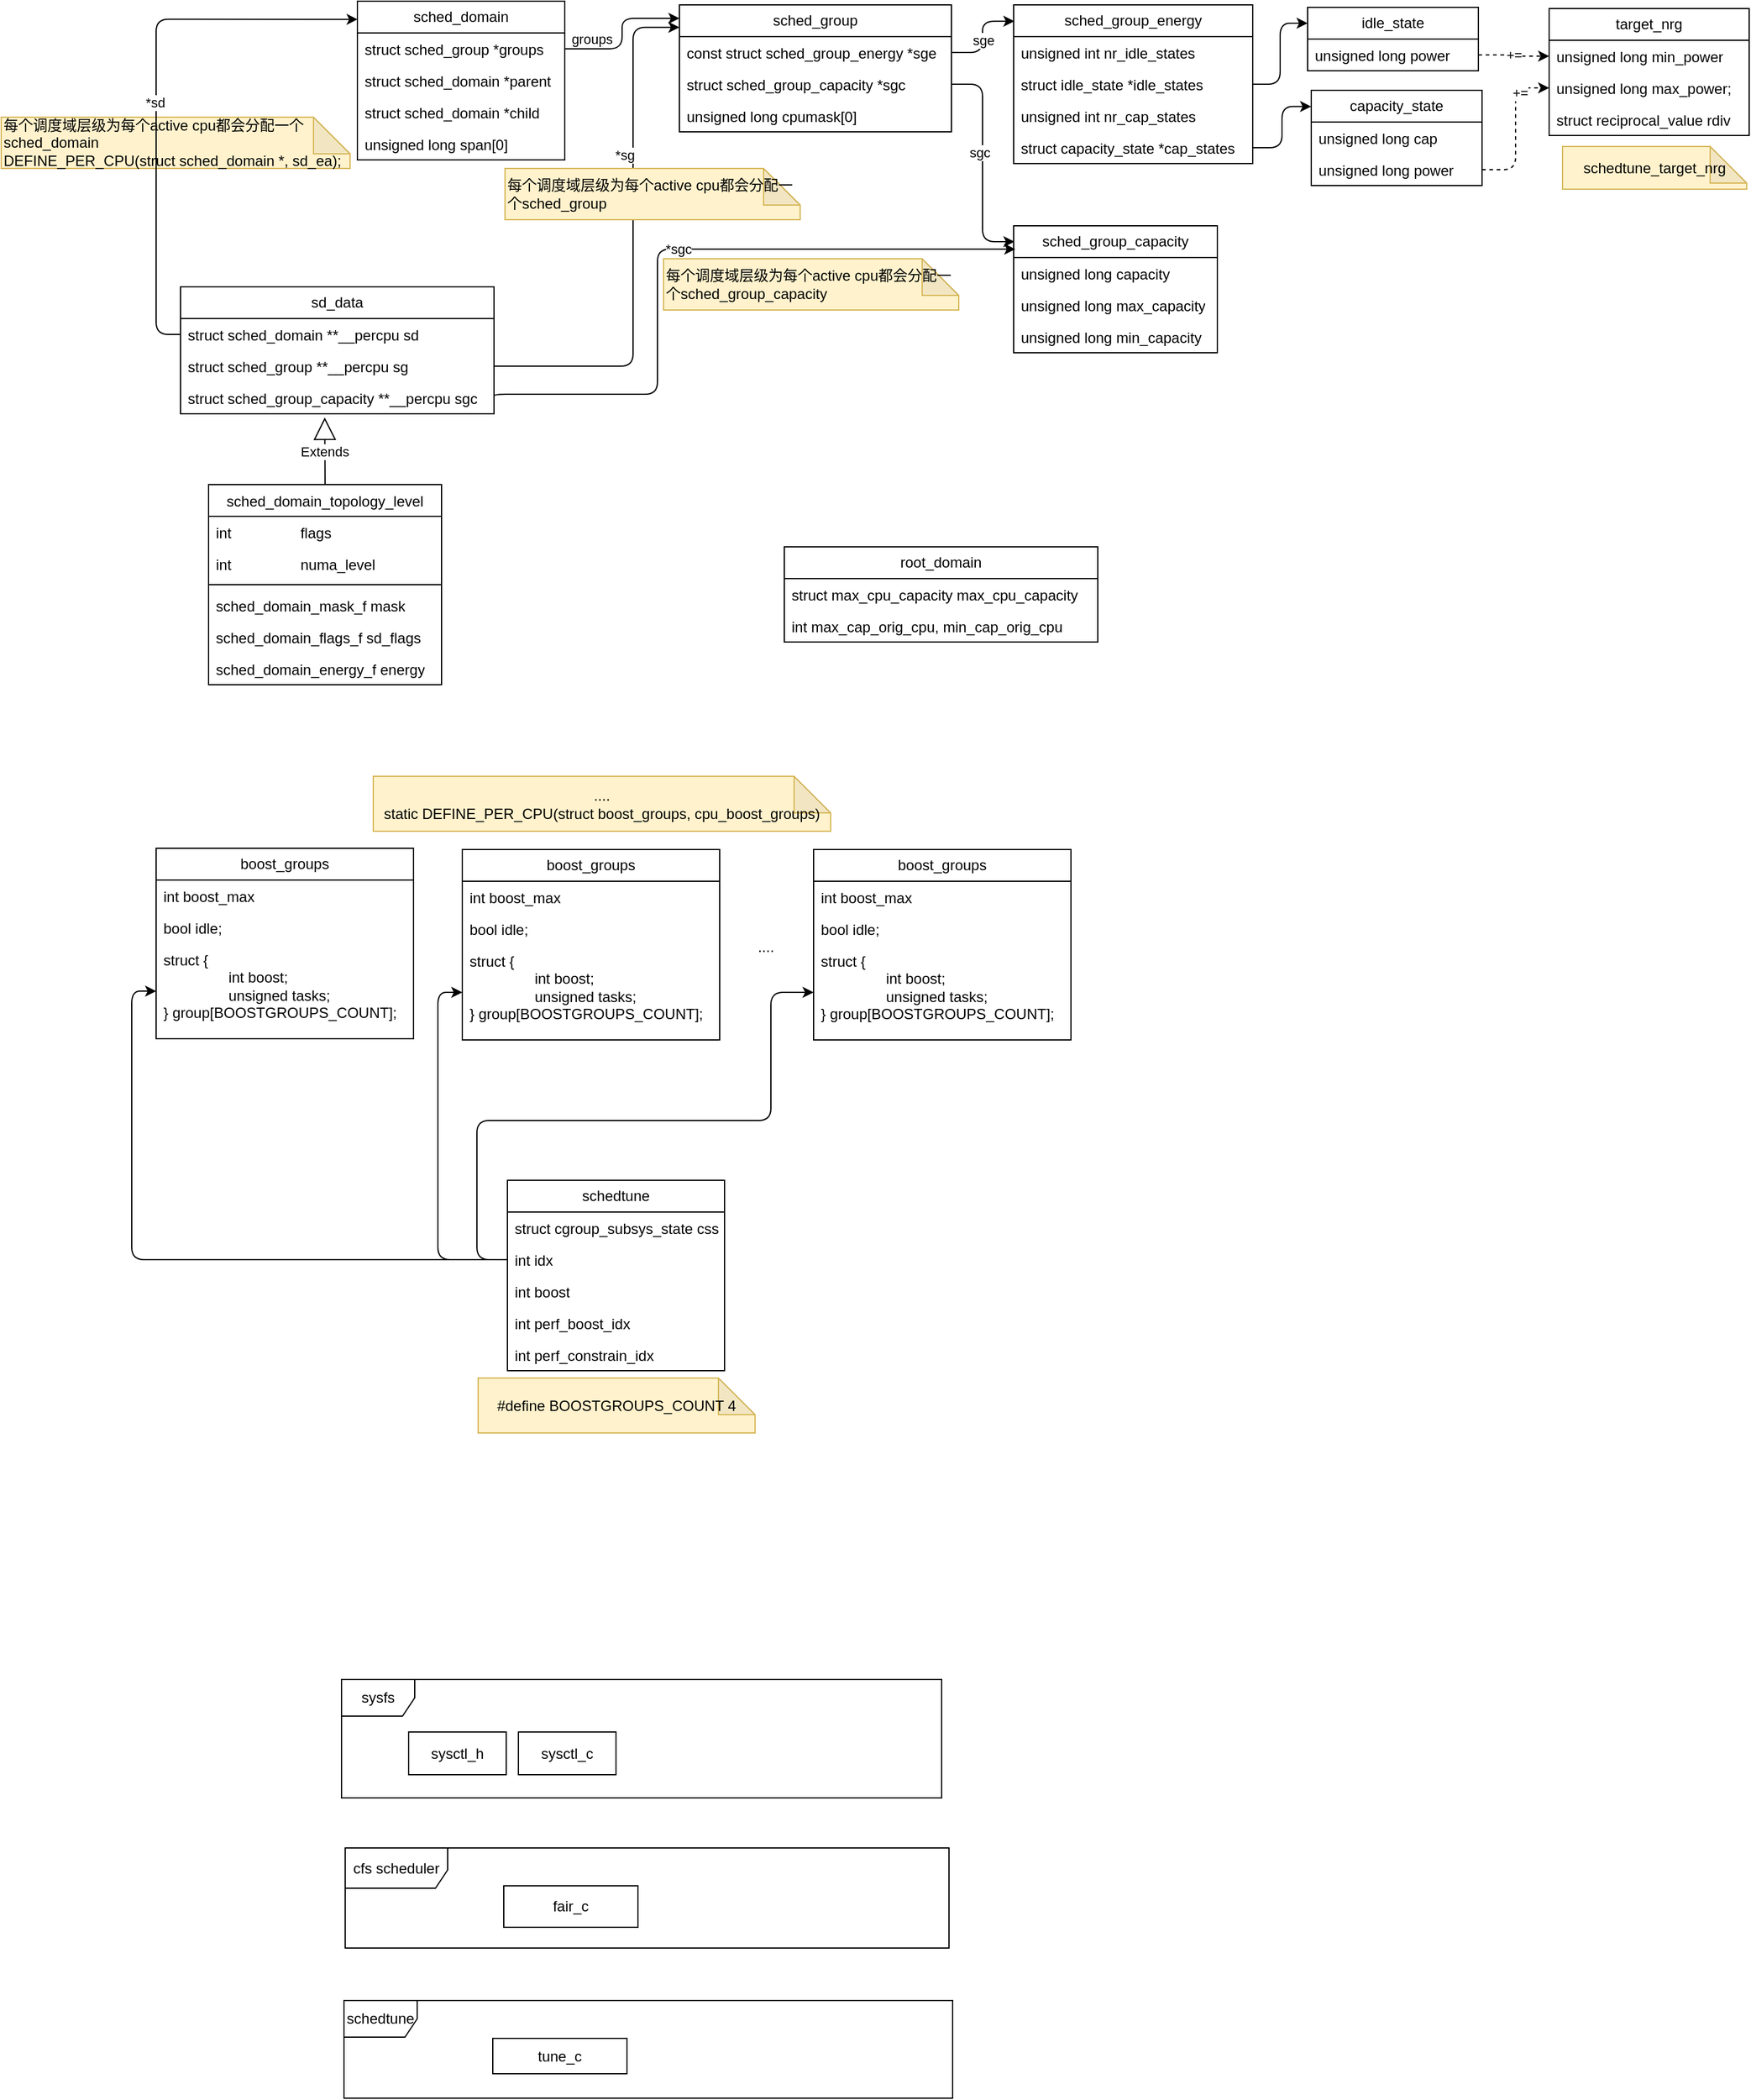 <mxfile version="24.2.2" type="github">
  <diagram name="第 1 页" id="01agbYeh8jdvlxJhbr0P">
    <mxGraphModel dx="1475" dy="871" grid="0" gridSize="10" guides="0" tooltips="1" connect="1" arrows="1" fold="1" page="0" pageScale="1" pageWidth="827" pageHeight="1169" math="0" shadow="0">
      <root>
        <mxCell id="0" />
        <mxCell id="1" parent="0" />
        <mxCell id="DIjDcMSTwJ1lfGA5DYHn-1" value="target_nrg" style="swimlane;fontStyle=0;childLayout=stackLayout;horizontal=1;startSize=26;fillColor=none;horizontalStack=0;resizeParent=1;resizeParentMax=0;resizeLast=0;collapsible=1;marginBottom=0;whiteSpace=wrap;html=1;" parent="1" vertex="1">
          <mxGeometry x="1111" y="-103" width="164" height="104" as="geometry" />
        </mxCell>
        <mxCell id="DIjDcMSTwJ1lfGA5DYHn-2" value="unsigned long min_power" style="text;strokeColor=none;fillColor=none;align=left;verticalAlign=top;spacingLeft=4;spacingRight=4;overflow=hidden;rotatable=0;points=[[0,0.5],[1,0.5]];portConstraint=eastwest;whiteSpace=wrap;html=1;" parent="DIjDcMSTwJ1lfGA5DYHn-1" vertex="1">
          <mxGeometry y="26" width="164" height="26" as="geometry" />
        </mxCell>
        <mxCell id="DIjDcMSTwJ1lfGA5DYHn-3" value="unsigned long max_power;" style="text;strokeColor=none;fillColor=none;align=left;verticalAlign=top;spacingLeft=4;spacingRight=4;overflow=hidden;rotatable=0;points=[[0,0.5],[1,0.5]];portConstraint=eastwest;whiteSpace=wrap;html=1;" parent="DIjDcMSTwJ1lfGA5DYHn-1" vertex="1">
          <mxGeometry y="52" width="164" height="26" as="geometry" />
        </mxCell>
        <mxCell id="DIjDcMSTwJ1lfGA5DYHn-4" value="struct reciprocal_value rdiv" style="text;strokeColor=none;fillColor=none;align=left;verticalAlign=top;spacingLeft=4;spacingRight=4;overflow=hidden;rotatable=0;points=[[0,0.5],[1,0.5]];portConstraint=eastwest;whiteSpace=wrap;html=1;" parent="DIjDcMSTwJ1lfGA5DYHn-1" vertex="1">
          <mxGeometry y="78" width="164" height="26" as="geometry" />
        </mxCell>
        <mxCell id="DIjDcMSTwJ1lfGA5DYHn-5" value="sched_domain" style="swimlane;fontStyle=0;childLayout=stackLayout;horizontal=1;startSize=26;fillColor=none;horizontalStack=0;resizeParent=1;resizeParentMax=0;resizeLast=0;collapsible=1;marginBottom=0;whiteSpace=wrap;html=1;" parent="1" vertex="1">
          <mxGeometry x="134" y="-109" width="170" height="130" as="geometry" />
        </mxCell>
        <mxCell id="DIjDcMSTwJ1lfGA5DYHn-6" value="struct sched_group *groups" style="text;strokeColor=none;fillColor=none;align=left;verticalAlign=top;spacingLeft=4;spacingRight=4;overflow=hidden;rotatable=0;points=[[0,0.5],[1,0.5]];portConstraint=eastwest;whiteSpace=wrap;html=1;" parent="DIjDcMSTwJ1lfGA5DYHn-5" vertex="1">
          <mxGeometry y="26" width="170" height="26" as="geometry" />
        </mxCell>
        <mxCell id="DIjDcMSTwJ1lfGA5DYHn-7" value="struct sched_domain *parent" style="text;strokeColor=none;fillColor=none;align=left;verticalAlign=top;spacingLeft=4;spacingRight=4;overflow=hidden;rotatable=0;points=[[0,0.5],[1,0.5]];portConstraint=eastwest;whiteSpace=wrap;html=1;" parent="DIjDcMSTwJ1lfGA5DYHn-5" vertex="1">
          <mxGeometry y="52" width="170" height="26" as="geometry" />
        </mxCell>
        <mxCell id="VDW7BR7wvnO6Wit2rarF-36" value="struct sched_domain *child" style="text;strokeColor=none;fillColor=none;align=left;verticalAlign=top;spacingLeft=4;spacingRight=4;overflow=hidden;rotatable=0;points=[[0,0.5],[1,0.5]];portConstraint=eastwest;whiteSpace=wrap;html=1;" parent="DIjDcMSTwJ1lfGA5DYHn-5" vertex="1">
          <mxGeometry y="78" width="170" height="26" as="geometry" />
        </mxCell>
        <mxCell id="DIjDcMSTwJ1lfGA5DYHn-8" value="unsigned long span[0]" style="text;strokeColor=none;fillColor=none;align=left;verticalAlign=top;spacingLeft=4;spacingRight=4;overflow=hidden;rotatable=0;points=[[0,0.5],[1,0.5]];portConstraint=eastwest;whiteSpace=wrap;html=1;" parent="DIjDcMSTwJ1lfGA5DYHn-5" vertex="1">
          <mxGeometry y="104" width="170" height="26" as="geometry" />
        </mxCell>
        <mxCell id="DIjDcMSTwJ1lfGA5DYHn-9" value="sched_group" style="swimlane;fontStyle=0;childLayout=stackLayout;horizontal=1;startSize=26;fillColor=none;horizontalStack=0;resizeParent=1;resizeParentMax=0;resizeLast=0;collapsible=1;marginBottom=0;whiteSpace=wrap;html=1;" parent="1" vertex="1">
          <mxGeometry x="398" y="-106" width="223" height="104" as="geometry" />
        </mxCell>
        <mxCell id="DIjDcMSTwJ1lfGA5DYHn-10" value="const struct sched_group_energy *sge" style="text;strokeColor=none;fillColor=none;align=left;verticalAlign=top;spacingLeft=4;spacingRight=4;overflow=hidden;rotatable=0;points=[[0,0.5],[1,0.5]];portConstraint=eastwest;whiteSpace=wrap;html=1;" parent="DIjDcMSTwJ1lfGA5DYHn-9" vertex="1">
          <mxGeometry y="26" width="223" height="26" as="geometry" />
        </mxCell>
        <mxCell id="DIjDcMSTwJ1lfGA5DYHn-11" value="struct sched_group_capacity *sgc" style="text;strokeColor=none;fillColor=none;align=left;verticalAlign=top;spacingLeft=4;spacingRight=4;overflow=hidden;rotatable=0;points=[[0,0.5],[1,0.5]];portConstraint=eastwest;whiteSpace=wrap;html=1;" parent="DIjDcMSTwJ1lfGA5DYHn-9" vertex="1">
          <mxGeometry y="52" width="223" height="26" as="geometry" />
        </mxCell>
        <mxCell id="DIjDcMSTwJ1lfGA5DYHn-12" value="unsigned long cpumask[0]" style="text;strokeColor=none;fillColor=none;align=left;verticalAlign=top;spacingLeft=4;spacingRight=4;overflow=hidden;rotatable=0;points=[[0,0.5],[1,0.5]];portConstraint=eastwest;whiteSpace=wrap;html=1;" parent="DIjDcMSTwJ1lfGA5DYHn-9" vertex="1">
          <mxGeometry y="78" width="223" height="26" as="geometry" />
        </mxCell>
        <mxCell id="DIjDcMSTwJ1lfGA5DYHn-13" style="edgeStyle=orthogonalEdgeStyle;rounded=1;orthogonalLoop=1;jettySize=auto;html=1;entryX=0;entryY=0.106;entryDx=0;entryDy=0;entryPerimeter=0;curved=0;" parent="1" source="DIjDcMSTwJ1lfGA5DYHn-6" target="DIjDcMSTwJ1lfGA5DYHn-9" edge="1">
          <mxGeometry relative="1" as="geometry">
            <mxPoint x="380" y="-22" as="targetPoint" />
          </mxGeometry>
        </mxCell>
        <mxCell id="DIjDcMSTwJ1lfGA5DYHn-14" value="groups" style="edgeLabel;html=1;align=center;verticalAlign=middle;resizable=0;points=[];" parent="DIjDcMSTwJ1lfGA5DYHn-13" vertex="1" connectable="0">
          <mxGeometry x="-0.268" y="2" relative="1" as="geometry">
            <mxPoint x="-22" y="-6" as="offset" />
          </mxGeometry>
        </mxCell>
        <mxCell id="DIjDcMSTwJ1lfGA5DYHn-15" value="boost_groups" style="swimlane;fontStyle=0;childLayout=stackLayout;horizontal=1;startSize=26;fillColor=none;horizontalStack=0;resizeParent=1;resizeParentMax=0;resizeLast=0;collapsible=1;marginBottom=0;whiteSpace=wrap;html=1;" parent="1" vertex="1">
          <mxGeometry x="-31" y="585" width="211" height="156" as="geometry" />
        </mxCell>
        <mxCell id="DIjDcMSTwJ1lfGA5DYHn-16" value="int boost_max" style="text;strokeColor=none;fillColor=none;align=left;verticalAlign=top;spacingLeft=4;spacingRight=4;overflow=hidden;rotatable=0;points=[[0,0.5],[1,0.5]];portConstraint=eastwest;whiteSpace=wrap;html=1;" parent="DIjDcMSTwJ1lfGA5DYHn-15" vertex="1">
          <mxGeometry y="26" width="211" height="26" as="geometry" />
        </mxCell>
        <mxCell id="DIjDcMSTwJ1lfGA5DYHn-17" value="bool idle;" style="text;strokeColor=none;fillColor=none;align=left;verticalAlign=top;spacingLeft=4;spacingRight=4;overflow=hidden;rotatable=0;points=[[0,0.5],[1,0.5]];portConstraint=eastwest;whiteSpace=wrap;html=1;" parent="DIjDcMSTwJ1lfGA5DYHn-15" vertex="1">
          <mxGeometry y="52" width="211" height="26" as="geometry" />
        </mxCell>
        <mxCell id="DIjDcMSTwJ1lfGA5DYHn-18" value="&lt;div&gt;struct {&lt;/div&gt;&lt;div&gt;&lt;span style=&quot;background-color: initial;&quot;&gt;&amp;nbsp; &amp;nbsp; &amp;nbsp; &amp;nbsp; &amp;nbsp; &amp;nbsp; &amp;nbsp; &amp;nbsp; int boost;&lt;/span&gt;&lt;br&gt;&lt;/div&gt;&lt;div&gt;&lt;span style=&quot;background-color: initial;&quot;&gt;&amp;nbsp; &amp;nbsp; &amp;nbsp; &amp;nbsp; &amp;nbsp; &amp;nbsp; &amp;nbsp; &amp;nbsp; unsigned tasks;&lt;/span&gt;&lt;/div&gt;&lt;div&gt;&lt;span style=&quot;background-color: initial;&quot;&gt;} group[BOOSTGROUPS_COUNT];&lt;/span&gt;&lt;/div&gt;" style="text;strokeColor=none;fillColor=none;align=left;verticalAlign=top;spacingLeft=4;spacingRight=4;overflow=hidden;rotatable=0;points=[[0,0.5],[1,0.5]];portConstraint=eastwest;whiteSpace=wrap;html=1;" parent="DIjDcMSTwJ1lfGA5DYHn-15" vertex="1">
          <mxGeometry y="78" width="211" height="78" as="geometry" />
        </mxCell>
        <mxCell id="DIjDcMSTwJ1lfGA5DYHn-24" value="schedtune" style="swimlane;fontStyle=0;childLayout=stackLayout;horizontal=1;startSize=26;fillColor=none;horizontalStack=0;resizeParent=1;resizeParentMax=0;resizeLast=0;collapsible=1;marginBottom=0;whiteSpace=wrap;html=1;" parent="1" vertex="1">
          <mxGeometry x="257" y="857" width="178" height="156" as="geometry" />
        </mxCell>
        <mxCell id="DIjDcMSTwJ1lfGA5DYHn-25" value="struct cgroup_subsys_state css" style="text;strokeColor=none;fillColor=none;align=left;verticalAlign=top;spacingLeft=4;spacingRight=4;overflow=hidden;rotatable=0;points=[[0,0.5],[1,0.5]];portConstraint=eastwest;whiteSpace=wrap;html=1;" parent="DIjDcMSTwJ1lfGA5DYHn-24" vertex="1">
          <mxGeometry y="26" width="178" height="26" as="geometry" />
        </mxCell>
        <mxCell id="DIjDcMSTwJ1lfGA5DYHn-26" value="int idx" style="text;strokeColor=none;fillColor=none;align=left;verticalAlign=top;spacingLeft=4;spacingRight=4;overflow=hidden;rotatable=0;points=[[0,0.5],[1,0.5]];portConstraint=eastwest;whiteSpace=wrap;html=1;" parent="DIjDcMSTwJ1lfGA5DYHn-24" vertex="1">
          <mxGeometry y="52" width="178" height="26" as="geometry" />
        </mxCell>
        <mxCell id="DIjDcMSTwJ1lfGA5DYHn-27" value="int boost" style="text;strokeColor=none;fillColor=none;align=left;verticalAlign=top;spacingLeft=4;spacingRight=4;overflow=hidden;rotatable=0;points=[[0,0.5],[1,0.5]];portConstraint=eastwest;whiteSpace=wrap;html=1;" parent="DIjDcMSTwJ1lfGA5DYHn-24" vertex="1">
          <mxGeometry y="78" width="178" height="26" as="geometry" />
        </mxCell>
        <mxCell id="DIjDcMSTwJ1lfGA5DYHn-28" value="int perf_boost_idx" style="text;strokeColor=none;fillColor=none;align=left;verticalAlign=top;spacingLeft=4;spacingRight=4;overflow=hidden;rotatable=0;points=[[0,0.5],[1,0.5]];portConstraint=eastwest;whiteSpace=wrap;html=1;" parent="DIjDcMSTwJ1lfGA5DYHn-24" vertex="1">
          <mxGeometry y="104" width="178" height="26" as="geometry" />
        </mxCell>
        <mxCell id="DIjDcMSTwJ1lfGA5DYHn-29" value="int perf_constrain_idx" style="text;strokeColor=none;fillColor=none;align=left;verticalAlign=top;spacingLeft=4;spacingRight=4;overflow=hidden;rotatable=0;points=[[0,0.5],[1,0.5]];portConstraint=eastwest;whiteSpace=wrap;html=1;" parent="DIjDcMSTwJ1lfGA5DYHn-24" vertex="1">
          <mxGeometry y="130" width="178" height="26" as="geometry" />
        </mxCell>
        <mxCell id="DIjDcMSTwJ1lfGA5DYHn-30" value="&lt;div&gt;....&lt;/div&gt;static DEFINE_PER_CPU(struct boost_groups, cpu_boost_groups)" style="shape=note;whiteSpace=wrap;html=1;backgroundOutline=1;darkOpacity=0.05;fillColor=#fff2cc;strokeColor=#d6b656;" parent="1" vertex="1">
          <mxGeometry x="147" y="526" width="375" height="45" as="geometry" />
        </mxCell>
        <mxCell id="VDW7BR7wvnO6Wit2rarF-1" value="schedtune_target_nrg" style="shape=note;whiteSpace=wrap;html=1;backgroundOutline=1;darkOpacity=0.05;fillColor=#fff2cc;strokeColor=#d6b656;" parent="1" vertex="1">
          <mxGeometry x="1122" y="10" width="151" height="35" as="geometry" />
        </mxCell>
        <mxCell id="VDW7BR7wvnO6Wit2rarF-11" value="sched_group_capacity" style="swimlane;fontStyle=0;childLayout=stackLayout;horizontal=1;startSize=26;fillColor=none;horizontalStack=0;resizeParent=1;resizeParentMax=0;resizeLast=0;collapsible=1;marginBottom=0;whiteSpace=wrap;html=1;" parent="1" vertex="1">
          <mxGeometry x="672" y="75" width="167" height="104" as="geometry" />
        </mxCell>
        <mxCell id="VDW7BR7wvnO6Wit2rarF-12" value="unsigned long capacity" style="text;strokeColor=none;fillColor=none;align=left;verticalAlign=top;spacingLeft=4;spacingRight=4;overflow=hidden;rotatable=0;points=[[0,0.5],[1,0.5]];portConstraint=eastwest;whiteSpace=wrap;html=1;" parent="VDW7BR7wvnO6Wit2rarF-11" vertex="1">
          <mxGeometry y="26" width="167" height="26" as="geometry" />
        </mxCell>
        <mxCell id="VDW7BR7wvnO6Wit2rarF-13" value="unsigned long max_capacity" style="text;strokeColor=none;fillColor=none;align=left;verticalAlign=top;spacingLeft=4;spacingRight=4;overflow=hidden;rotatable=0;points=[[0,0.5],[1,0.5]];portConstraint=eastwest;whiteSpace=wrap;html=1;" parent="VDW7BR7wvnO6Wit2rarF-11" vertex="1">
          <mxGeometry y="52" width="167" height="26" as="geometry" />
        </mxCell>
        <mxCell id="VDW7BR7wvnO6Wit2rarF-14" value="unsigned long min_capacity" style="text;strokeColor=none;fillColor=none;align=left;verticalAlign=top;spacingLeft=4;spacingRight=4;overflow=hidden;rotatable=0;points=[[0,0.5],[1,0.5]];portConstraint=eastwest;whiteSpace=wrap;html=1;" parent="VDW7BR7wvnO6Wit2rarF-11" vertex="1">
          <mxGeometry y="78" width="167" height="26" as="geometry" />
        </mxCell>
        <mxCell id="VDW7BR7wvnO6Wit2rarF-16" style="edgeStyle=orthogonalEdgeStyle;rounded=1;orthogonalLoop=1;jettySize=auto;html=1;entryX=0.004;entryY=0.125;entryDx=0;entryDy=0;entryPerimeter=0;exitX=1;exitY=0.5;exitDx=0;exitDy=0;curved=0;" parent="1" source="DIjDcMSTwJ1lfGA5DYHn-11" target="VDW7BR7wvnO6Wit2rarF-11" edge="1">
          <mxGeometry relative="1" as="geometry" />
        </mxCell>
        <mxCell id="VDW7BR7wvnO6Wit2rarF-17" value="sgc" style="edgeLabel;html=1;align=center;verticalAlign=middle;resizable=0;points=[];" parent="VDW7BR7wvnO6Wit2rarF-16" vertex="1" connectable="0">
          <mxGeometry x="-0.1" y="-2" relative="1" as="geometry">
            <mxPoint x="-1" as="offset" />
          </mxGeometry>
        </mxCell>
        <mxCell id="VDW7BR7wvnO6Wit2rarF-18" value="sched_group_energy" style="swimlane;fontStyle=0;childLayout=stackLayout;horizontal=1;startSize=26;fillColor=none;horizontalStack=0;resizeParent=1;resizeParentMax=0;resizeLast=0;collapsible=1;marginBottom=0;whiteSpace=wrap;html=1;" parent="1" vertex="1">
          <mxGeometry x="672" y="-106" width="196" height="130" as="geometry" />
        </mxCell>
        <mxCell id="VDW7BR7wvnO6Wit2rarF-19" value="unsigned int nr_idle_states" style="text;strokeColor=none;fillColor=none;align=left;verticalAlign=top;spacingLeft=4;spacingRight=4;overflow=hidden;rotatable=0;points=[[0,0.5],[1,0.5]];portConstraint=eastwest;whiteSpace=wrap;html=1;" parent="VDW7BR7wvnO6Wit2rarF-18" vertex="1">
          <mxGeometry y="26" width="196" height="26" as="geometry" />
        </mxCell>
        <mxCell id="VDW7BR7wvnO6Wit2rarF-20" value="struct idle_state *idle_states" style="text;strokeColor=none;fillColor=none;align=left;verticalAlign=top;spacingLeft=4;spacingRight=4;overflow=hidden;rotatable=0;points=[[0,0.5],[1,0.5]];portConstraint=eastwest;whiteSpace=wrap;html=1;" parent="VDW7BR7wvnO6Wit2rarF-18" vertex="1">
          <mxGeometry y="52" width="196" height="26" as="geometry" />
        </mxCell>
        <mxCell id="VDW7BR7wvnO6Wit2rarF-21" value="unsigned int nr_cap_states" style="text;strokeColor=none;fillColor=none;align=left;verticalAlign=top;spacingLeft=4;spacingRight=4;overflow=hidden;rotatable=0;points=[[0,0.5],[1,0.5]];portConstraint=eastwest;whiteSpace=wrap;html=1;" parent="VDW7BR7wvnO6Wit2rarF-18" vertex="1">
          <mxGeometry y="78" width="196" height="26" as="geometry" />
        </mxCell>
        <mxCell id="VDW7BR7wvnO6Wit2rarF-22" value="struct capacity_state *cap_states" style="text;strokeColor=none;fillColor=none;align=left;verticalAlign=top;spacingLeft=4;spacingRight=4;overflow=hidden;rotatable=0;points=[[0,0.5],[1,0.5]];portConstraint=eastwest;whiteSpace=wrap;html=1;" parent="VDW7BR7wvnO6Wit2rarF-18" vertex="1">
          <mxGeometry y="104" width="196" height="26" as="geometry" />
        </mxCell>
        <mxCell id="VDW7BR7wvnO6Wit2rarF-23" style="edgeStyle=orthogonalEdgeStyle;rounded=1;orthogonalLoop=1;jettySize=auto;html=1;entryX=0.003;entryY=0.103;entryDx=0;entryDy=0;entryPerimeter=0;curved=0;" parent="1" source="DIjDcMSTwJ1lfGA5DYHn-10" target="VDW7BR7wvnO6Wit2rarF-18" edge="1">
          <mxGeometry relative="1" as="geometry" />
        </mxCell>
        <mxCell id="VDW7BR7wvnO6Wit2rarF-24" value="sge" style="edgeLabel;html=1;align=center;verticalAlign=middle;resizable=0;points=[];" parent="VDW7BR7wvnO6Wit2rarF-23" vertex="1" connectable="0">
          <mxGeometry x="-0.063" relative="1" as="geometry">
            <mxPoint as="offset" />
          </mxGeometry>
        </mxCell>
        <mxCell id="VDW7BR7wvnO6Wit2rarF-25" value="idle_state" style="swimlane;fontStyle=0;childLayout=stackLayout;horizontal=1;startSize=26;fillColor=none;horizontalStack=0;resizeParent=1;resizeParentMax=0;resizeLast=0;collapsible=1;marginBottom=0;whiteSpace=wrap;html=1;" parent="1" vertex="1">
          <mxGeometry x="913" y="-104" width="140" height="52" as="geometry" />
        </mxCell>
        <mxCell id="VDW7BR7wvnO6Wit2rarF-26" value="unsigned long power" style="text;strokeColor=none;fillColor=none;align=left;verticalAlign=top;spacingLeft=4;spacingRight=4;overflow=hidden;rotatable=0;points=[[0,0.5],[1,0.5]];portConstraint=eastwest;whiteSpace=wrap;html=1;" parent="VDW7BR7wvnO6Wit2rarF-25" vertex="1">
          <mxGeometry y="26" width="140" height="26" as="geometry" />
        </mxCell>
        <mxCell id="VDW7BR7wvnO6Wit2rarF-29" style="edgeStyle=orthogonalEdgeStyle;rounded=1;orthogonalLoop=1;jettySize=auto;html=1;entryX=0;entryY=0.25;entryDx=0;entryDy=0;curved=0;" parent="1" source="VDW7BR7wvnO6Wit2rarF-20" target="VDW7BR7wvnO6Wit2rarF-25" edge="1">
          <mxGeometry relative="1" as="geometry" />
        </mxCell>
        <mxCell id="VDW7BR7wvnO6Wit2rarF-30" value="capacity_state" style="swimlane;fontStyle=0;childLayout=stackLayout;horizontal=1;startSize=26;fillColor=none;horizontalStack=0;resizeParent=1;resizeParentMax=0;resizeLast=0;collapsible=1;marginBottom=0;whiteSpace=wrap;html=1;" parent="1" vertex="1">
          <mxGeometry x="916" y="-36" width="140" height="78" as="geometry" />
        </mxCell>
        <mxCell id="VDW7BR7wvnO6Wit2rarF-31" value="unsigned long cap" style="text;strokeColor=none;fillColor=none;align=left;verticalAlign=top;spacingLeft=4;spacingRight=4;overflow=hidden;rotatable=0;points=[[0,0.5],[1,0.5]];portConstraint=eastwest;whiteSpace=wrap;html=1;" parent="VDW7BR7wvnO6Wit2rarF-30" vertex="1">
          <mxGeometry y="26" width="140" height="26" as="geometry" />
        </mxCell>
        <mxCell id="VDW7BR7wvnO6Wit2rarF-32" value="unsigned long power" style="text;strokeColor=none;fillColor=none;align=left;verticalAlign=top;spacingLeft=4;spacingRight=4;overflow=hidden;rotatable=0;points=[[0,0.5],[1,0.5]];portConstraint=eastwest;whiteSpace=wrap;html=1;" parent="VDW7BR7wvnO6Wit2rarF-30" vertex="1">
          <mxGeometry y="52" width="140" height="26" as="geometry" />
        </mxCell>
        <mxCell id="VDW7BR7wvnO6Wit2rarF-34" style="edgeStyle=orthogonalEdgeStyle;rounded=1;orthogonalLoop=1;jettySize=auto;html=1;entryX=-0.001;entryY=0.17;entryDx=0;entryDy=0;entryPerimeter=0;curved=0;" parent="1" source="VDW7BR7wvnO6Wit2rarF-22" target="VDW7BR7wvnO6Wit2rarF-30" edge="1">
          <mxGeometry relative="1" as="geometry" />
        </mxCell>
        <mxCell id="VDW7BR7wvnO6Wit2rarF-37" value="&lt;div&gt;每个调度域层级为每个active cpu都会分配一个sched_domain&lt;/div&gt;DEFINE_PER_CPU(struct sched_domain *, sd_ea);" style="shape=note;whiteSpace=wrap;html=1;backgroundOutline=1;darkOpacity=0.05;fillColor=#fff2cc;strokeColor=#d6b656;align=left;" parent="1" vertex="1">
          <mxGeometry x="-158" y="-14" width="286" height="42" as="geometry" />
        </mxCell>
        <mxCell id="VDW7BR7wvnO6Wit2rarF-54" style="edgeStyle=orthogonalEdgeStyle;rounded=1;orthogonalLoop=1;jettySize=auto;html=1;entryX=0;entryY=0.5;entryDx=0;entryDy=0;curved=0;dashed=1;" parent="1" source="VDW7BR7wvnO6Wit2rarF-26" target="DIjDcMSTwJ1lfGA5DYHn-2" edge="1">
          <mxGeometry relative="1" as="geometry" />
        </mxCell>
        <mxCell id="VDW7BR7wvnO6Wit2rarF-56" value="+=" style="edgeLabel;html=1;align=center;verticalAlign=middle;resizable=0;points=[];" parent="VDW7BR7wvnO6Wit2rarF-54" vertex="1" connectable="0">
          <mxGeometry x="-0.027" relative="1" as="geometry">
            <mxPoint as="offset" />
          </mxGeometry>
        </mxCell>
        <mxCell id="VDW7BR7wvnO6Wit2rarF-55" style="edgeStyle=orthogonalEdgeStyle;rounded=1;orthogonalLoop=1;jettySize=auto;html=1;entryX=0;entryY=0.5;entryDx=0;entryDy=0;curved=0;dashed=1;" parent="1" source="VDW7BR7wvnO6Wit2rarF-32" target="DIjDcMSTwJ1lfGA5DYHn-3" edge="1">
          <mxGeometry relative="1" as="geometry" />
        </mxCell>
        <mxCell id="VDW7BR7wvnO6Wit2rarF-57" value="+=" style="edgeLabel;html=1;align=center;verticalAlign=middle;resizable=0;points=[];" parent="VDW7BR7wvnO6Wit2rarF-55" vertex="1" connectable="0">
          <mxGeometry x="0.481" y="-3" relative="1" as="geometry">
            <mxPoint as="offset" />
          </mxGeometry>
        </mxCell>
        <mxCell id="XPc6dLiuJMic1bVL03bc-5" value="sd_data" style="swimlane;fontStyle=0;childLayout=stackLayout;horizontal=1;startSize=26;fillColor=none;horizontalStack=0;resizeParent=1;resizeParentMax=0;resizeLast=0;collapsible=1;marginBottom=0;whiteSpace=wrap;html=1;" parent="1" vertex="1">
          <mxGeometry x="-11" y="125" width="257" height="104" as="geometry" />
        </mxCell>
        <mxCell id="XPc6dLiuJMic1bVL03bc-6" value="struct sched_domain **__percpu sd" style="text;strokeColor=none;fillColor=none;align=left;verticalAlign=top;spacingLeft=4;spacingRight=4;overflow=hidden;rotatable=0;points=[[0,0.5],[1,0.5]];portConstraint=eastwest;whiteSpace=wrap;html=1;" parent="XPc6dLiuJMic1bVL03bc-5" vertex="1">
          <mxGeometry y="26" width="257" height="26" as="geometry" />
        </mxCell>
        <mxCell id="XPc6dLiuJMic1bVL03bc-7" value="struct sched_group **__percpu sg" style="text;strokeColor=none;fillColor=none;align=left;verticalAlign=top;spacingLeft=4;spacingRight=4;overflow=hidden;rotatable=0;points=[[0,0.5],[1,0.5]];portConstraint=eastwest;whiteSpace=wrap;html=1;" parent="XPc6dLiuJMic1bVL03bc-5" vertex="1">
          <mxGeometry y="52" width="257" height="26" as="geometry" />
        </mxCell>
        <mxCell id="XPc6dLiuJMic1bVL03bc-8" value="struct sched_group_capacity **__percpu sgc" style="text;strokeColor=none;fillColor=none;align=left;verticalAlign=top;spacingLeft=4;spacingRight=4;overflow=hidden;rotatable=0;points=[[0,0.5],[1,0.5]];portConstraint=eastwest;whiteSpace=wrap;html=1;" parent="XPc6dLiuJMic1bVL03bc-5" vertex="1">
          <mxGeometry y="78" width="257" height="26" as="geometry" />
        </mxCell>
        <mxCell id="XPc6dLiuJMic1bVL03bc-9" value="&lt;span style=&quot;font-weight: 400;&quot;&gt;sched_domain_topology_level&lt;/span&gt;" style="swimlane;fontStyle=1;align=center;verticalAlign=top;childLayout=stackLayout;horizontal=1;startSize=26;horizontalStack=0;resizeParent=1;resizeParentMax=0;resizeLast=0;collapsible=1;marginBottom=0;whiteSpace=wrap;html=1;" parent="1" vertex="1">
          <mxGeometry x="12" y="287" width="191" height="164" as="geometry" />
        </mxCell>
        <mxCell id="XPc6dLiuJMic1bVL03bc-10" value="int&amp;nbsp; &amp;nbsp; &amp;nbsp; &amp;nbsp; &amp;nbsp; &amp;nbsp; &amp;nbsp; &amp;nbsp; &amp;nbsp;flags" style="text;strokeColor=none;fillColor=none;align=left;verticalAlign=top;spacingLeft=4;spacingRight=4;overflow=hidden;rotatable=0;points=[[0,0.5],[1,0.5]];portConstraint=eastwest;whiteSpace=wrap;html=1;" parent="XPc6dLiuJMic1bVL03bc-9" vertex="1">
          <mxGeometry y="26" width="191" height="26" as="geometry" />
        </mxCell>
        <mxCell id="XPc6dLiuJMic1bVL03bc-14" value="int&amp;nbsp; &amp;nbsp; &amp;nbsp; &amp;nbsp; &amp;nbsp; &amp;nbsp; &amp;nbsp; &amp;nbsp; &amp;nbsp;numa_level" style="text;strokeColor=none;fillColor=none;align=left;verticalAlign=top;spacingLeft=4;spacingRight=4;overflow=hidden;rotatable=0;points=[[0,0.5],[1,0.5]];portConstraint=eastwest;whiteSpace=wrap;html=1;" parent="XPc6dLiuJMic1bVL03bc-9" vertex="1">
          <mxGeometry y="52" width="191" height="26" as="geometry" />
        </mxCell>
        <mxCell id="XPc6dLiuJMic1bVL03bc-11" value="" style="line;strokeWidth=1;fillColor=none;align=left;verticalAlign=middle;spacingTop=-1;spacingLeft=3;spacingRight=3;rotatable=0;labelPosition=right;points=[];portConstraint=eastwest;strokeColor=inherit;" parent="XPc6dLiuJMic1bVL03bc-9" vertex="1">
          <mxGeometry y="78" width="191" height="8" as="geometry" />
        </mxCell>
        <mxCell id="XPc6dLiuJMic1bVL03bc-12" value="sched_domain_mask_f mask" style="text;strokeColor=none;fillColor=none;align=left;verticalAlign=top;spacingLeft=4;spacingRight=4;overflow=hidden;rotatable=0;points=[[0,0.5],[1,0.5]];portConstraint=eastwest;whiteSpace=wrap;html=1;" parent="XPc6dLiuJMic1bVL03bc-9" vertex="1">
          <mxGeometry y="86" width="191" height="26" as="geometry" />
        </mxCell>
        <mxCell id="XPc6dLiuJMic1bVL03bc-13" value="sched_domain_flags_f sd_flags" style="text;strokeColor=none;fillColor=none;align=left;verticalAlign=top;spacingLeft=4;spacingRight=4;overflow=hidden;rotatable=0;points=[[0,0.5],[1,0.5]];portConstraint=eastwest;whiteSpace=wrap;html=1;" parent="XPc6dLiuJMic1bVL03bc-9" vertex="1">
          <mxGeometry y="112" width="191" height="26" as="geometry" />
        </mxCell>
        <mxCell id="XPc6dLiuJMic1bVL03bc-15" value="sched_domain_energy_f energy" style="text;strokeColor=none;fillColor=none;align=left;verticalAlign=top;spacingLeft=4;spacingRight=4;overflow=hidden;rotatable=0;points=[[0,0.5],[1,0.5]];portConstraint=eastwest;whiteSpace=wrap;html=1;" parent="XPc6dLiuJMic1bVL03bc-9" vertex="1">
          <mxGeometry y="138" width="191" height="26" as="geometry" />
        </mxCell>
        <mxCell id="XPc6dLiuJMic1bVL03bc-16" value="Extends" style="endArrow=block;endSize=16;endFill=0;html=1;rounded=0;exitX=0.5;exitY=0;exitDx=0;exitDy=0;entryX=0.46;entryY=1.115;entryDx=0;entryDy=0;entryPerimeter=0;" parent="1" source="XPc6dLiuJMic1bVL03bc-9" target="XPc6dLiuJMic1bVL03bc-8" edge="1">
          <mxGeometry width="160" relative="1" as="geometry">
            <mxPoint x="344" y="290" as="sourcePoint" />
            <mxPoint x="504" y="290" as="targetPoint" />
          </mxGeometry>
        </mxCell>
        <mxCell id="XPc6dLiuJMic1bVL03bc-17" style="edgeStyle=orthogonalEdgeStyle;rounded=1;orthogonalLoop=1;jettySize=auto;html=1;entryX=0.001;entryY=0.114;entryDx=0;entryDy=0;entryPerimeter=0;curved=0;exitX=0;exitY=0.5;exitDx=0;exitDy=0;" parent="1" source="XPc6dLiuJMic1bVL03bc-6" target="DIjDcMSTwJ1lfGA5DYHn-5" edge="1">
          <mxGeometry relative="1" as="geometry" />
        </mxCell>
        <mxCell id="XPc6dLiuJMic1bVL03bc-18" value="*sd" style="edgeLabel;html=1;align=center;verticalAlign=middle;resizable=0;points=[];" parent="XPc6dLiuJMic1bVL03bc-17" vertex="1" connectable="0">
          <mxGeometry x="-0.051" y="1" relative="1" as="geometry">
            <mxPoint as="offset" />
          </mxGeometry>
        </mxCell>
        <mxCell id="XPc6dLiuJMic1bVL03bc-20" style="edgeStyle=orthogonalEdgeStyle;rounded=1;orthogonalLoop=1;jettySize=auto;html=1;entryX=0;entryY=0.177;entryDx=0;entryDy=0;entryPerimeter=0;curved=0;" parent="1" source="XPc6dLiuJMic1bVL03bc-7" target="DIjDcMSTwJ1lfGA5DYHn-9" edge="1">
          <mxGeometry relative="1" as="geometry">
            <Array as="points">
              <mxPoint x="360" y="190" />
              <mxPoint x="360" y="-88" />
            </Array>
          </mxGeometry>
        </mxCell>
        <mxCell id="XPc6dLiuJMic1bVL03bc-21" value="*sg" style="edgeLabel;html=1;align=center;verticalAlign=middle;resizable=0;points=[];" parent="XPc6dLiuJMic1bVL03bc-20" vertex="1" connectable="0">
          <mxGeometry x="0.19" y="1" relative="1" as="geometry">
            <mxPoint x="-6" y="-32" as="offset" />
          </mxGeometry>
        </mxCell>
        <mxCell id="XPc6dLiuJMic1bVL03bc-22" style="edgeStyle=orthogonalEdgeStyle;rounded=1;orthogonalLoop=1;jettySize=auto;html=1;entryX=0.008;entryY=0.184;entryDx=0;entryDy=0;entryPerimeter=0;curved=0;exitX=1;exitY=0.5;exitDx=0;exitDy=0;" parent="1" source="XPc6dLiuJMic1bVL03bc-8" target="VDW7BR7wvnO6Wit2rarF-11" edge="1">
          <mxGeometry relative="1" as="geometry">
            <Array as="points">
              <mxPoint x="380" y="213" />
              <mxPoint x="380" y="94" />
            </Array>
          </mxGeometry>
        </mxCell>
        <mxCell id="XPc6dLiuJMic1bVL03bc-23" value="*sgc" style="edgeLabel;html=1;align=center;verticalAlign=middle;resizable=0;points=[];" parent="XPc6dLiuJMic1bVL03bc-22" vertex="1" connectable="0">
          <mxGeometry x="0.078" y="4" relative="1" as="geometry">
            <mxPoint x="-23" y="4" as="offset" />
          </mxGeometry>
        </mxCell>
        <mxCell id="XPc6dLiuJMic1bVL03bc-24" value="&lt;div&gt;每个调度域层级为每个active cpu都会分配一个sched_group&lt;/div&gt;" style="shape=note;whiteSpace=wrap;html=1;backgroundOutline=1;darkOpacity=0.05;fillColor=#fff2cc;strokeColor=#d6b656;align=left;" parent="1" vertex="1">
          <mxGeometry x="255" y="28" width="242" height="42" as="geometry" />
        </mxCell>
        <mxCell id="XPc6dLiuJMic1bVL03bc-25" value="&lt;div&gt;每个调度域层级为每个active cpu都会分配一个&lt;span style=&quot;text-align: center; background-color: initial;&quot;&gt;sched_group_capacity&lt;/span&gt;&lt;/div&gt;" style="shape=note;whiteSpace=wrap;html=1;backgroundOutline=1;darkOpacity=0.05;fillColor=#fff2cc;strokeColor=#d6b656;align=left;" parent="1" vertex="1">
          <mxGeometry x="385" y="102" width="242" height="42" as="geometry" />
        </mxCell>
        <mxCell id="XPc6dLiuJMic1bVL03bc-28" value="root_domain" style="swimlane;fontStyle=0;childLayout=stackLayout;horizontal=1;startSize=26;fillColor=none;horizontalStack=0;resizeParent=1;resizeParentMax=0;resizeLast=0;collapsible=1;marginBottom=0;whiteSpace=wrap;html=1;" parent="1" vertex="1">
          <mxGeometry x="484" y="338" width="257" height="78" as="geometry" />
        </mxCell>
        <mxCell id="XPc6dLiuJMic1bVL03bc-29" value="struct max_cpu_capacity max_cpu_capacity" style="text;strokeColor=none;fillColor=none;align=left;verticalAlign=top;spacingLeft=4;spacingRight=4;overflow=hidden;rotatable=0;points=[[0,0.5],[1,0.5]];portConstraint=eastwest;whiteSpace=wrap;html=1;" parent="XPc6dLiuJMic1bVL03bc-28" vertex="1">
          <mxGeometry y="26" width="257" height="26" as="geometry" />
        </mxCell>
        <mxCell id="XPc6dLiuJMic1bVL03bc-30" value="int max_cap_orig_cpu, min_cap_orig_cpu" style="text;strokeColor=none;fillColor=none;align=left;verticalAlign=top;spacingLeft=4;spacingRight=4;overflow=hidden;rotatable=0;points=[[0,0.5],[1,0.5]];portConstraint=eastwest;whiteSpace=wrap;html=1;" parent="XPc6dLiuJMic1bVL03bc-28" vertex="1">
          <mxGeometry y="52" width="257" height="26" as="geometry" />
        </mxCell>
        <mxCell id="_Hb8ZXm0ojiE5atUSY3U-1" value="boost_groups" style="swimlane;fontStyle=0;childLayout=stackLayout;horizontal=1;startSize=26;fillColor=none;horizontalStack=0;resizeParent=1;resizeParentMax=0;resizeLast=0;collapsible=1;marginBottom=0;whiteSpace=wrap;html=1;" vertex="1" parent="1">
          <mxGeometry x="220" y="586" width="211" height="156" as="geometry" />
        </mxCell>
        <mxCell id="_Hb8ZXm0ojiE5atUSY3U-2" value="int boost_max" style="text;strokeColor=none;fillColor=none;align=left;verticalAlign=top;spacingLeft=4;spacingRight=4;overflow=hidden;rotatable=0;points=[[0,0.5],[1,0.5]];portConstraint=eastwest;whiteSpace=wrap;html=1;" vertex="1" parent="_Hb8ZXm0ojiE5atUSY3U-1">
          <mxGeometry y="26" width="211" height="26" as="geometry" />
        </mxCell>
        <mxCell id="_Hb8ZXm0ojiE5atUSY3U-3" value="bool idle;" style="text;strokeColor=none;fillColor=none;align=left;verticalAlign=top;spacingLeft=4;spacingRight=4;overflow=hidden;rotatable=0;points=[[0,0.5],[1,0.5]];portConstraint=eastwest;whiteSpace=wrap;html=1;" vertex="1" parent="_Hb8ZXm0ojiE5atUSY3U-1">
          <mxGeometry y="52" width="211" height="26" as="geometry" />
        </mxCell>
        <mxCell id="_Hb8ZXm0ojiE5atUSY3U-4" value="&lt;div&gt;struct {&lt;/div&gt;&lt;div&gt;&lt;span style=&quot;background-color: initial;&quot;&gt;&amp;nbsp; &amp;nbsp; &amp;nbsp; &amp;nbsp; &amp;nbsp; &amp;nbsp; &amp;nbsp; &amp;nbsp; int boost;&lt;/span&gt;&lt;br&gt;&lt;/div&gt;&lt;div&gt;&lt;span style=&quot;background-color: initial;&quot;&gt;&amp;nbsp; &amp;nbsp; &amp;nbsp; &amp;nbsp; &amp;nbsp; &amp;nbsp; &amp;nbsp; &amp;nbsp; unsigned tasks;&lt;/span&gt;&lt;/div&gt;&lt;div&gt;&lt;span style=&quot;background-color: initial;&quot;&gt;} group[BOOSTGROUPS_COUNT];&lt;/span&gt;&lt;/div&gt;" style="text;strokeColor=none;fillColor=none;align=left;verticalAlign=top;spacingLeft=4;spacingRight=4;overflow=hidden;rotatable=0;points=[[0,0.5],[1,0.5]];portConstraint=eastwest;whiteSpace=wrap;html=1;" vertex="1" parent="_Hb8ZXm0ojiE5atUSY3U-1">
          <mxGeometry y="78" width="211" height="78" as="geometry" />
        </mxCell>
        <mxCell id="_Hb8ZXm0ojiE5atUSY3U-9" value="boost_groups" style="swimlane;fontStyle=0;childLayout=stackLayout;horizontal=1;startSize=26;fillColor=none;horizontalStack=0;resizeParent=1;resizeParentMax=0;resizeLast=0;collapsible=1;marginBottom=0;whiteSpace=wrap;html=1;" vertex="1" parent="1">
          <mxGeometry x="508" y="586" width="211" height="156" as="geometry" />
        </mxCell>
        <mxCell id="_Hb8ZXm0ojiE5atUSY3U-10" value="int boost_max" style="text;strokeColor=none;fillColor=none;align=left;verticalAlign=top;spacingLeft=4;spacingRight=4;overflow=hidden;rotatable=0;points=[[0,0.5],[1,0.5]];portConstraint=eastwest;whiteSpace=wrap;html=1;" vertex="1" parent="_Hb8ZXm0ojiE5atUSY3U-9">
          <mxGeometry y="26" width="211" height="26" as="geometry" />
        </mxCell>
        <mxCell id="_Hb8ZXm0ojiE5atUSY3U-11" value="bool idle;" style="text;strokeColor=none;fillColor=none;align=left;verticalAlign=top;spacingLeft=4;spacingRight=4;overflow=hidden;rotatable=0;points=[[0,0.5],[1,0.5]];portConstraint=eastwest;whiteSpace=wrap;html=1;" vertex="1" parent="_Hb8ZXm0ojiE5atUSY3U-9">
          <mxGeometry y="52" width="211" height="26" as="geometry" />
        </mxCell>
        <mxCell id="_Hb8ZXm0ojiE5atUSY3U-12" value="&lt;div&gt;struct {&lt;/div&gt;&lt;div&gt;&lt;span style=&quot;background-color: initial;&quot;&gt;&amp;nbsp; &amp;nbsp; &amp;nbsp; &amp;nbsp; &amp;nbsp; &amp;nbsp; &amp;nbsp; &amp;nbsp; int boost;&lt;/span&gt;&lt;br&gt;&lt;/div&gt;&lt;div&gt;&lt;span style=&quot;background-color: initial;&quot;&gt;&amp;nbsp; &amp;nbsp; &amp;nbsp; &amp;nbsp; &amp;nbsp; &amp;nbsp; &amp;nbsp; &amp;nbsp; unsigned tasks;&lt;/span&gt;&lt;/div&gt;&lt;div&gt;&lt;span style=&quot;background-color: initial;&quot;&gt;} group[BOOSTGROUPS_COUNT];&lt;/span&gt;&lt;/div&gt;" style="text;strokeColor=none;fillColor=none;align=left;verticalAlign=top;spacingLeft=4;spacingRight=4;overflow=hidden;rotatable=0;points=[[0,0.5],[1,0.5]];portConstraint=eastwest;whiteSpace=wrap;html=1;" vertex="1" parent="_Hb8ZXm0ojiE5atUSY3U-9">
          <mxGeometry y="78" width="211" height="78" as="geometry" />
        </mxCell>
        <mxCell id="_Hb8ZXm0ojiE5atUSY3U-14" value="&lt;div&gt;#define BOOSTGROUPS_COUNT 4&lt;br&gt;&lt;/div&gt;" style="shape=note;whiteSpace=wrap;html=1;backgroundOutline=1;darkOpacity=0.05;fillColor=#fff2cc;strokeColor=#d6b656;" vertex="1" parent="1">
          <mxGeometry x="233" y="1019" width="227" height="45" as="geometry" />
        </mxCell>
        <mxCell id="_Hb8ZXm0ojiE5atUSY3U-15" value="...." style="text;html=1;align=center;verticalAlign=middle;whiteSpace=wrap;rounded=0;" vertex="1" parent="1">
          <mxGeometry x="439" y="651" width="60" height="30" as="geometry" />
        </mxCell>
        <mxCell id="_Hb8ZXm0ojiE5atUSY3U-16" style="edgeStyle=orthogonalEdgeStyle;rounded=1;orthogonalLoop=1;jettySize=auto;html=1;entryX=0;entryY=0.5;entryDx=0;entryDy=0;curved=0;" edge="1" parent="1" source="DIjDcMSTwJ1lfGA5DYHn-26" target="DIjDcMSTwJ1lfGA5DYHn-18">
          <mxGeometry relative="1" as="geometry" />
        </mxCell>
        <mxCell id="_Hb8ZXm0ojiE5atUSY3U-18" style="edgeStyle=orthogonalEdgeStyle;rounded=1;orthogonalLoop=1;jettySize=auto;html=1;entryX=0;entryY=0.5;entryDx=0;entryDy=0;curved=0;exitX=0;exitY=0.5;exitDx=0;exitDy=0;" edge="1" parent="1" source="DIjDcMSTwJ1lfGA5DYHn-26" target="_Hb8ZXm0ojiE5atUSY3U-12">
          <mxGeometry relative="1" as="geometry">
            <Array as="points">
              <mxPoint x="232" y="922" />
              <mxPoint x="232" y="808" />
              <mxPoint x="473" y="808" />
              <mxPoint x="473" y="703" />
            </Array>
          </mxGeometry>
        </mxCell>
        <mxCell id="_Hb8ZXm0ojiE5atUSY3U-20" style="edgeStyle=orthogonalEdgeStyle;rounded=1;orthogonalLoop=1;jettySize=auto;html=1;entryX=0;entryY=0.5;entryDx=0;entryDy=0;curved=0;" edge="1" parent="1" source="DIjDcMSTwJ1lfGA5DYHn-26" target="_Hb8ZXm0ojiE5atUSY3U-4">
          <mxGeometry relative="1" as="geometry" />
        </mxCell>
        <mxCell id="_Hb8ZXm0ojiE5atUSY3U-28" value="sysctl_h" style="rounded=0;whiteSpace=wrap;html=1;" vertex="1" parent="1">
          <mxGeometry x="176" y="1309" width="80" height="35" as="geometry" />
        </mxCell>
        <mxCell id="_Hb8ZXm0ojiE5atUSY3U-31" value="sysfs" style="shape=umlFrame;whiteSpace=wrap;html=1;pointerEvents=0;" vertex="1" parent="1">
          <mxGeometry x="121" y="1266" width="492" height="97" as="geometry" />
        </mxCell>
        <mxCell id="_Hb8ZXm0ojiE5atUSY3U-34" value="tune_c" style="html=1;whiteSpace=wrap;" vertex="1" parent="1">
          <mxGeometry x="245" y="1560" width="110" height="29" as="geometry" />
        </mxCell>
        <mxCell id="_Hb8ZXm0ojiE5atUSY3U-35" value="schedtune" style="shape=umlFrame;whiteSpace=wrap;html=1;pointerEvents=0;" vertex="1" parent="1">
          <mxGeometry x="123" y="1529" width="499" height="80" as="geometry" />
        </mxCell>
        <mxCell id="_Hb8ZXm0ojiE5atUSY3U-36" value="sysctl_c" style="rounded=0;whiteSpace=wrap;html=1;" vertex="1" parent="1">
          <mxGeometry x="266" y="1309" width="80" height="35" as="geometry" />
        </mxCell>
        <mxCell id="_Hb8ZXm0ojiE5atUSY3U-37" value="cfs scheduler" style="shape=umlFrame;whiteSpace=wrap;html=1;pointerEvents=0;width=84;height=33;" vertex="1" parent="1">
          <mxGeometry x="124" y="1404" width="495" height="82" as="geometry" />
        </mxCell>
        <mxCell id="_Hb8ZXm0ojiE5atUSY3U-38" value="fair_c" style="html=1;whiteSpace=wrap;" vertex="1" parent="1">
          <mxGeometry x="254" y="1435" width="110" height="34" as="geometry" />
        </mxCell>
      </root>
    </mxGraphModel>
  </diagram>
</mxfile>

